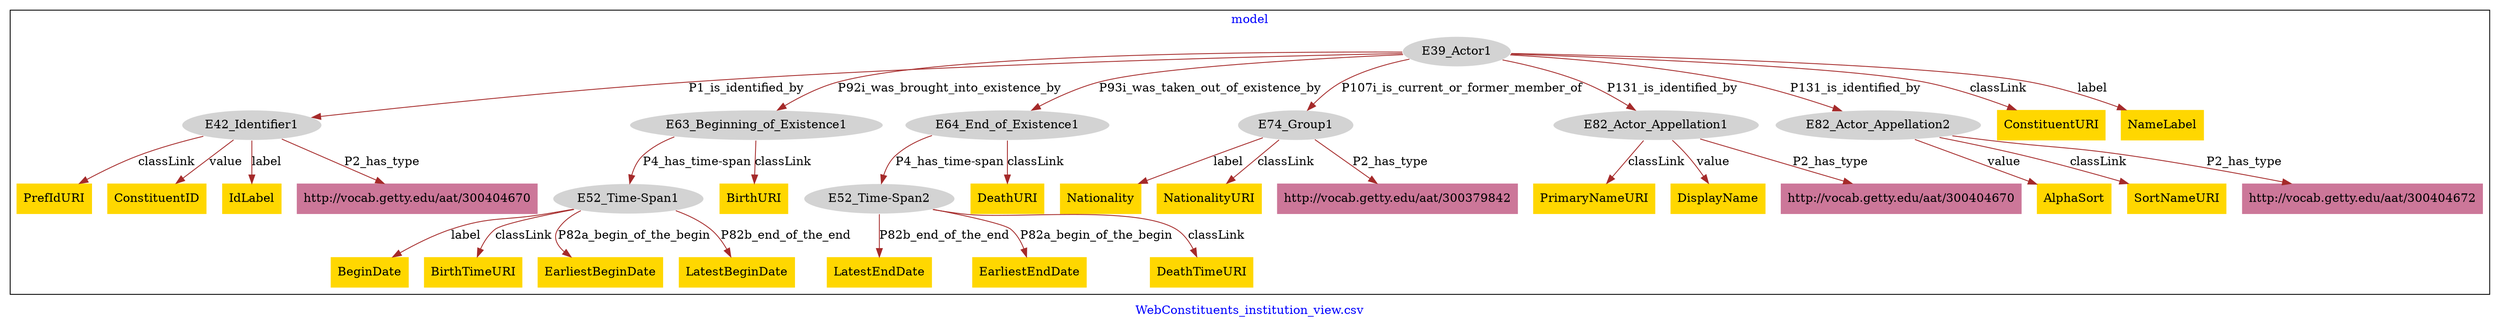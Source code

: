 digraph n0 {
fontcolor="blue"
remincross="true"
label="WebConstituents_institution_view.csv"
subgraph cluster {
label="model"
n2[style="filled",color="white",fillcolor="lightgray",label="E39_Actor1"];
n3[style="filled",color="white",fillcolor="lightgray",label="E42_Identifier1"];
n4[style="filled",color="white",fillcolor="lightgray",label="E63_Beginning_of_Existence1"];
n5[style="filled",color="white",fillcolor="lightgray",label="E64_End_of_Existence1"];
n6[style="filled",color="white",fillcolor="lightgray",label="E74_Group1"];
n7[style="filled",color="white",fillcolor="lightgray",label="E82_Actor_Appellation1"];
n8[style="filled",color="white",fillcolor="lightgray",label="E82_Actor_Appellation2"];
n9[style="filled",color="white",fillcolor="lightgray",label="E52_Time-Span1"];
n10[style="filled",color="white",fillcolor="lightgray",label="E52_Time-Span2"];
n11[shape="plaintext",style="filled",fillcolor="gold",label="BirthURI"];
n12[shape="plaintext",style="filled",fillcolor="gold",label="PrefIdURI"];
n13[shape="plaintext",style="filled",fillcolor="gold",label="Nationality"];
n14[shape="plaintext",style="filled",fillcolor="gold",label="LatestEndDate"];
n15[shape="plaintext",style="filled",fillcolor="gold",label="NationalityURI"];
n16[shape="plaintext",style="filled",fillcolor="gold",label="PrimaryNameURI"];
n17[shape="plaintext",style="filled",fillcolor="gold",label="ConstituentURI"];
n18[shape="plaintext",style="filled",fillcolor="gold",label="DisplayName"];
n19[shape="plaintext",style="filled",fillcolor="gold",label="BeginDate"];
n20[shape="plaintext",style="filled",fillcolor="gold",label="EarliestEndDate"];
n21[shape="plaintext",style="filled",fillcolor="gold",label="NameLabel"];
n22[shape="plaintext",style="filled",fillcolor="gold",label="BirthTimeURI"];
n23[shape="plaintext",style="filled",fillcolor="gold",label="ConstituentID"];
n24[shape="plaintext",style="filled",fillcolor="gold",label="EarliestBeginDate"];
n25[shape="plaintext",style="filled",fillcolor="gold",label="AlphaSort"];
n26[shape="plaintext",style="filled",fillcolor="gold",label="LatestBeginDate"];
n27[shape="plaintext",style="filled",fillcolor="gold",label="DeathURI"];
n28[shape="plaintext",style="filled",fillcolor="gold",label="DeathTimeURI"];
n29[shape="plaintext",style="filled",fillcolor="gold",label="IdLabel"];
n30[shape="plaintext",style="filled",fillcolor="gold",label="SortNameURI"];
n31[shape="plaintext",style="filled",fillcolor="#CC7799",label="http://vocab.getty.edu/aat/300404670"];
n32[shape="plaintext",style="filled",fillcolor="#CC7799",label="http://vocab.getty.edu/aat/300404672"];
n33[shape="plaintext",style="filled",fillcolor="#CC7799",label="http://vocab.getty.edu/aat/300404670"];
n34[shape="plaintext",style="filled",fillcolor="#CC7799",label="http://vocab.getty.edu/aat/300379842"];
}
n2 -> n3[color="brown",fontcolor="black",label="P1_is_identified_by"]
n2 -> n4[color="brown",fontcolor="black",label="P92i_was_brought_into_existence_by"]
n2 -> n5[color="brown",fontcolor="black",label="P93i_was_taken_out_of_existence_by"]
n2 -> n6[color="brown",fontcolor="black",label="P107i_is_current_or_former_member_of"]
n2 -> n7[color="brown",fontcolor="black",label="P131_is_identified_by"]
n2 -> n8[color="brown",fontcolor="black",label="P131_is_identified_by"]
n4 -> n9[color="brown",fontcolor="black",label="P4_has_time-span"]
n5 -> n10[color="brown",fontcolor="black",label="P4_has_time-span"]
n4 -> n11[color="brown",fontcolor="black",label="classLink"]
n3 -> n12[color="brown",fontcolor="black",label="classLink"]
n6 -> n13[color="brown",fontcolor="black",label="label"]
n10 -> n14[color="brown",fontcolor="black",label="P82b_end_of_the_end"]
n6 -> n15[color="brown",fontcolor="black",label="classLink"]
n7 -> n16[color="brown",fontcolor="black",label="classLink"]
n2 -> n17[color="brown",fontcolor="black",label="classLink"]
n7 -> n18[color="brown",fontcolor="black",label="value"]
n9 -> n19[color="brown",fontcolor="black",label="label"]
n10 -> n20[color="brown",fontcolor="black",label="P82a_begin_of_the_begin"]
n2 -> n21[color="brown",fontcolor="black",label="label"]
n9 -> n22[color="brown",fontcolor="black",label="classLink"]
n3 -> n23[color="brown",fontcolor="black",label="value"]
n9 -> n24[color="brown",fontcolor="black",label="P82a_begin_of_the_begin"]
n8 -> n25[color="brown",fontcolor="black",label="value"]
n9 -> n26[color="brown",fontcolor="black",label="P82b_end_of_the_end"]
n5 -> n27[color="brown",fontcolor="black",label="classLink"]
n10 -> n28[color="brown",fontcolor="black",label="classLink"]
n3 -> n29[color="brown",fontcolor="black",label="label"]
n8 -> n30[color="brown",fontcolor="black",label="classLink"]
n7 -> n31[color="brown",fontcolor="black",label="P2_has_type"]
n8 -> n32[color="brown",fontcolor="black",label="P2_has_type"]
n3 -> n33[color="brown",fontcolor="black",label="P2_has_type"]
n6 -> n34[color="brown",fontcolor="black",label="P2_has_type"]
}

